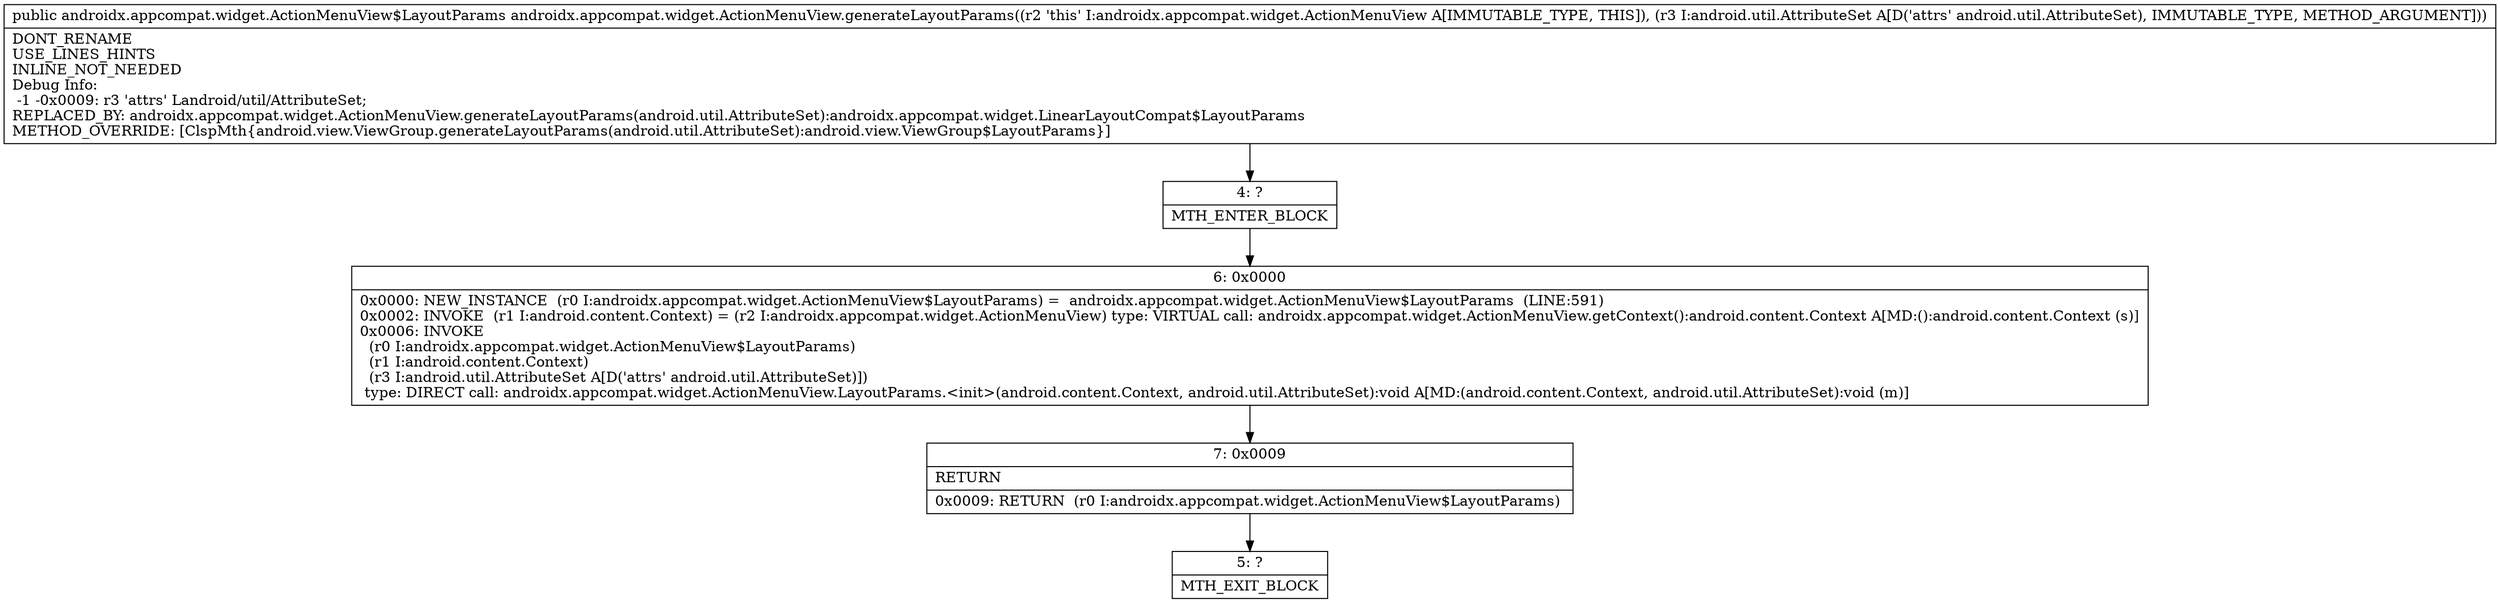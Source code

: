 digraph "CFG forandroidx.appcompat.widget.ActionMenuView.generateLayoutParams(Landroid\/util\/AttributeSet;)Landroidx\/appcompat\/widget\/ActionMenuView$LayoutParams;" {
Node_4 [shape=record,label="{4\:\ ?|MTH_ENTER_BLOCK\l}"];
Node_6 [shape=record,label="{6\:\ 0x0000|0x0000: NEW_INSTANCE  (r0 I:androidx.appcompat.widget.ActionMenuView$LayoutParams) =  androidx.appcompat.widget.ActionMenuView$LayoutParams  (LINE:591)\l0x0002: INVOKE  (r1 I:android.content.Context) = (r2 I:androidx.appcompat.widget.ActionMenuView) type: VIRTUAL call: androidx.appcompat.widget.ActionMenuView.getContext():android.content.Context A[MD:():android.content.Context (s)]\l0x0006: INVOKE  \l  (r0 I:androidx.appcompat.widget.ActionMenuView$LayoutParams)\l  (r1 I:android.content.Context)\l  (r3 I:android.util.AttributeSet A[D('attrs' android.util.AttributeSet)])\l type: DIRECT call: androidx.appcompat.widget.ActionMenuView.LayoutParams.\<init\>(android.content.Context, android.util.AttributeSet):void A[MD:(android.content.Context, android.util.AttributeSet):void (m)]\l}"];
Node_7 [shape=record,label="{7\:\ 0x0009|RETURN\l|0x0009: RETURN  (r0 I:androidx.appcompat.widget.ActionMenuView$LayoutParams) \l}"];
Node_5 [shape=record,label="{5\:\ ?|MTH_EXIT_BLOCK\l}"];
MethodNode[shape=record,label="{public androidx.appcompat.widget.ActionMenuView$LayoutParams androidx.appcompat.widget.ActionMenuView.generateLayoutParams((r2 'this' I:androidx.appcompat.widget.ActionMenuView A[IMMUTABLE_TYPE, THIS]), (r3 I:android.util.AttributeSet A[D('attrs' android.util.AttributeSet), IMMUTABLE_TYPE, METHOD_ARGUMENT]))  | DONT_RENAME\lUSE_LINES_HINTS\lINLINE_NOT_NEEDED\lDebug Info:\l  \-1 \-0x0009: r3 'attrs' Landroid\/util\/AttributeSet;\lREPLACED_BY: androidx.appcompat.widget.ActionMenuView.generateLayoutParams(android.util.AttributeSet):androidx.appcompat.widget.LinearLayoutCompat$LayoutParams\lMETHOD_OVERRIDE: [ClspMth\{android.view.ViewGroup.generateLayoutParams(android.util.AttributeSet):android.view.ViewGroup$LayoutParams\}]\l}"];
MethodNode -> Node_4;Node_4 -> Node_6;
Node_6 -> Node_7;
Node_7 -> Node_5;
}

